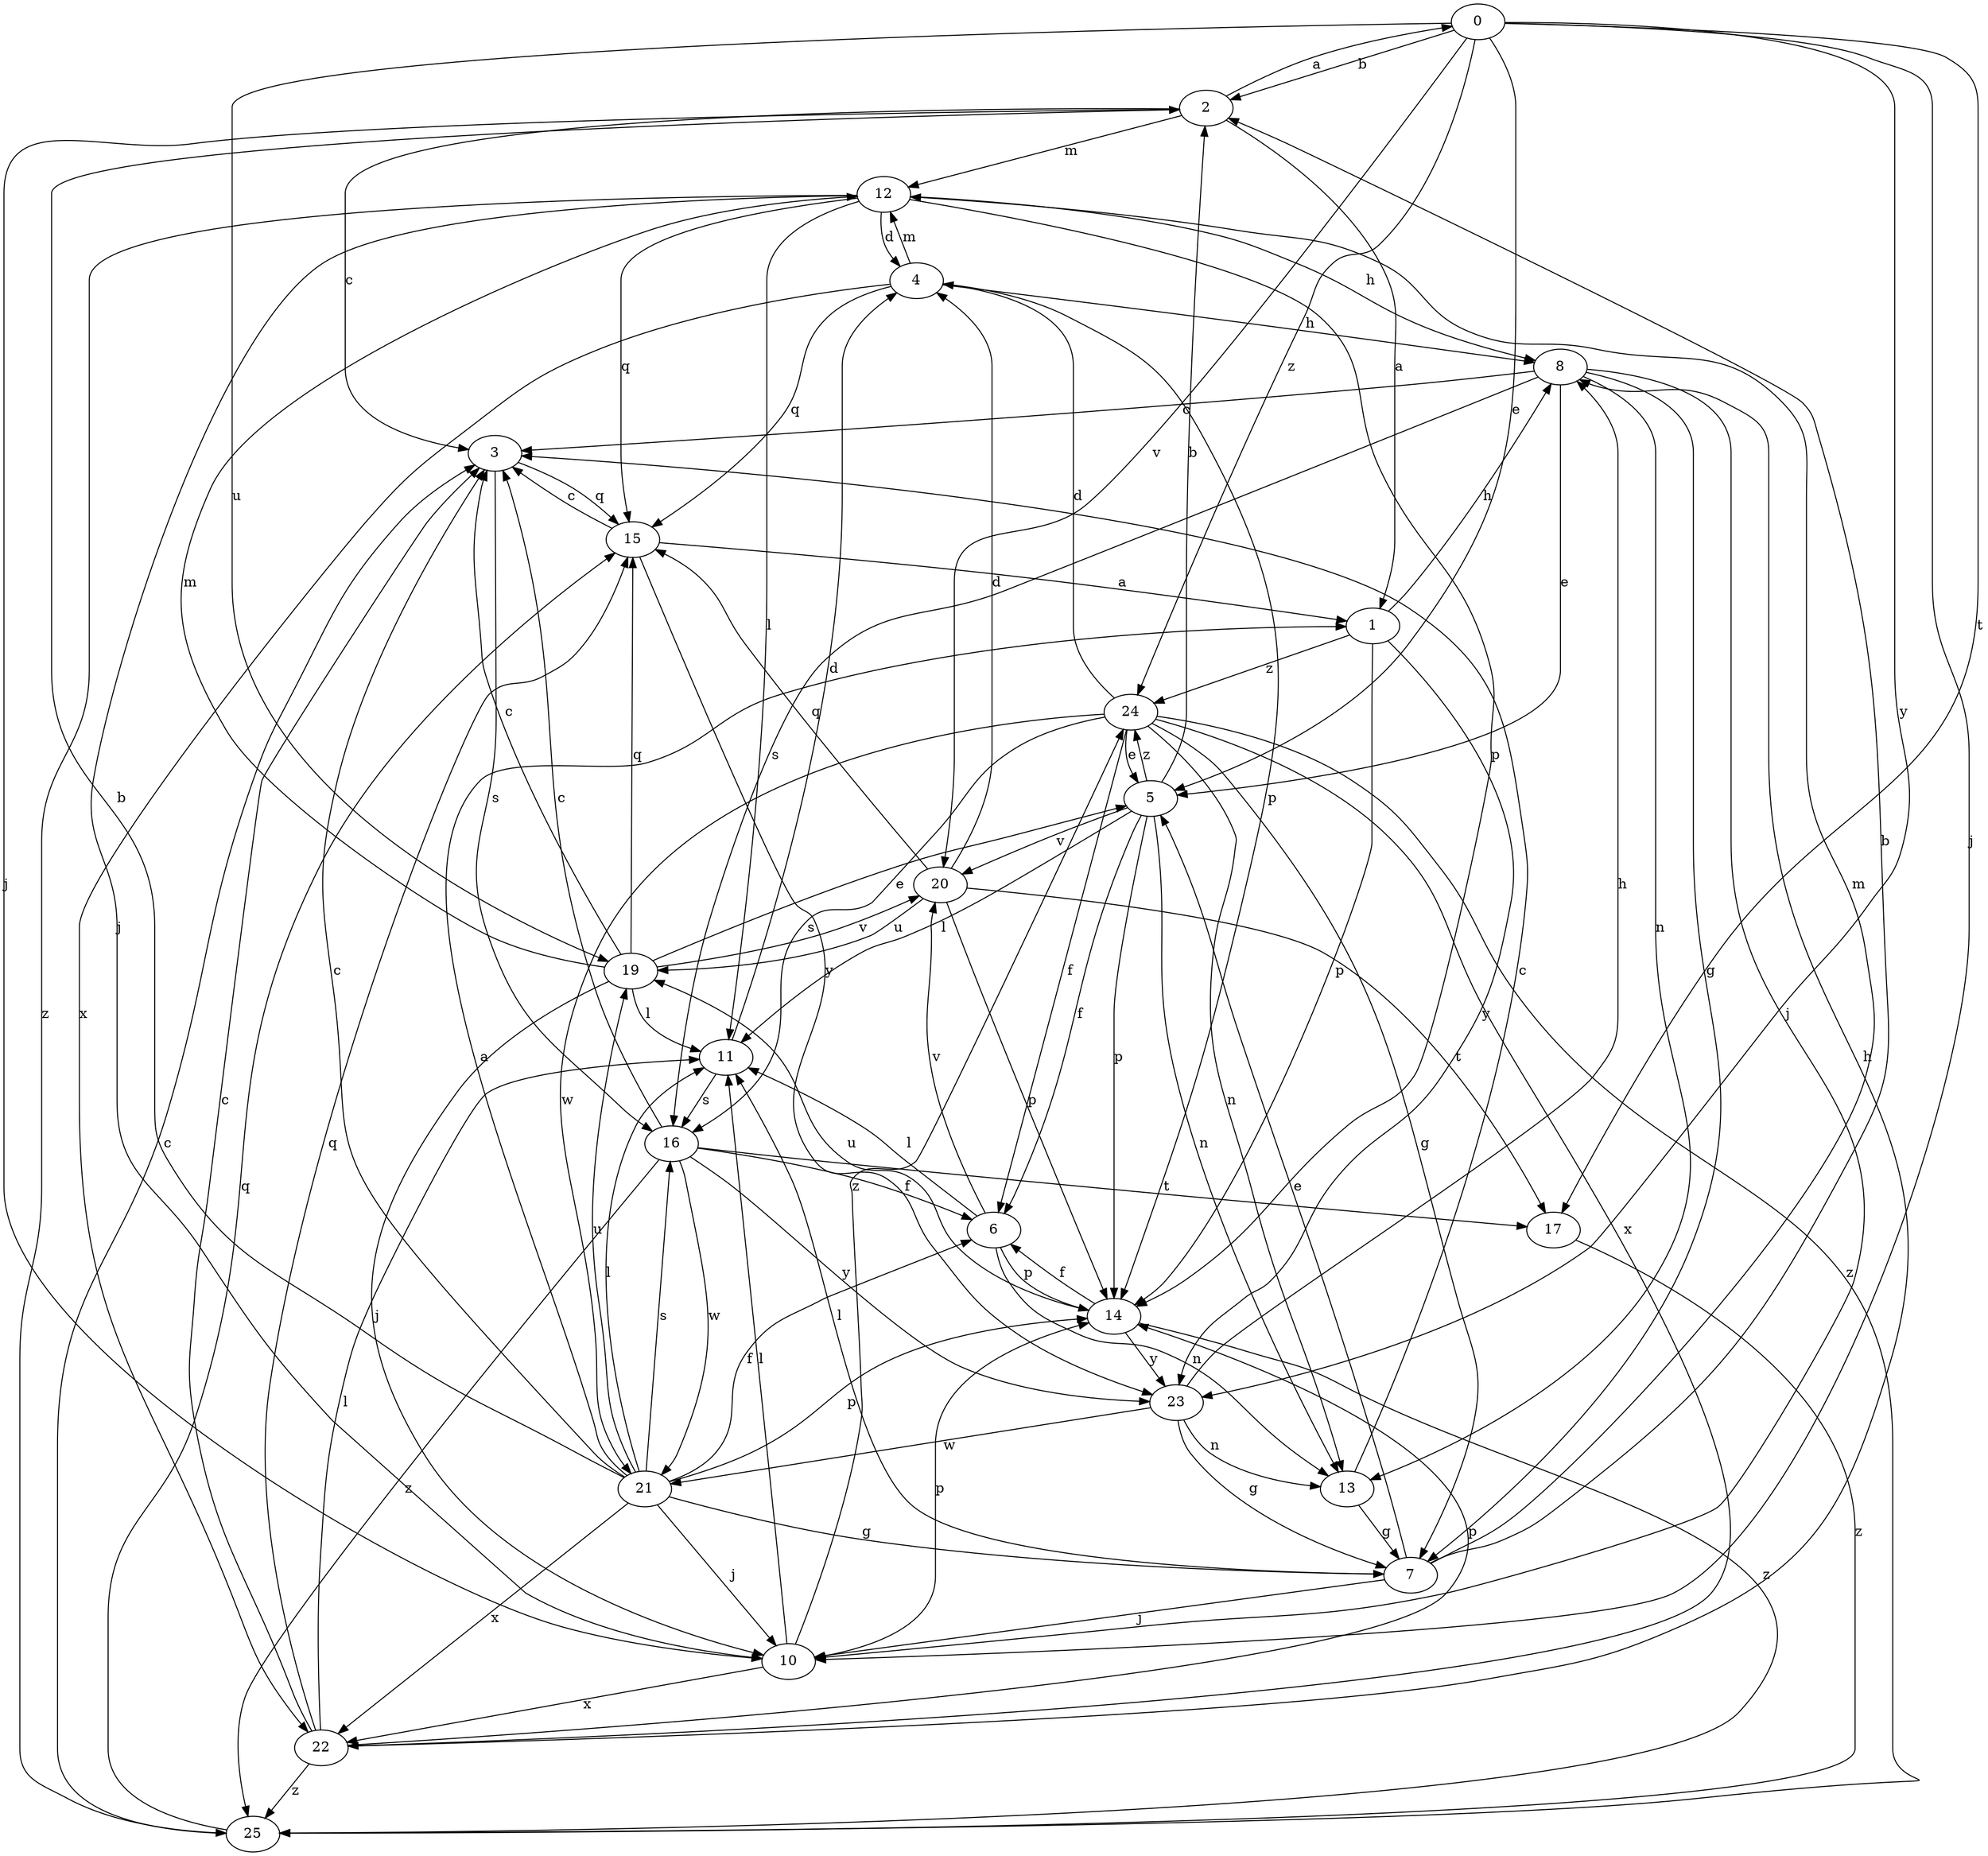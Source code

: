 strict digraph  {
0;
1;
2;
3;
4;
5;
6;
7;
8;
10;
11;
12;
13;
14;
15;
16;
17;
19;
20;
21;
22;
23;
24;
25;
0 -> 2  [label=b];
0 -> 5  [label=e];
0 -> 10  [label=j];
0 -> 17  [label=t];
0 -> 19  [label=u];
0 -> 20  [label=v];
0 -> 23  [label=y];
0 -> 24  [label=z];
1 -> 8  [label=h];
1 -> 14  [label=p];
1 -> 23  [label=y];
1 -> 24  [label=z];
2 -> 0  [label=a];
2 -> 1  [label=a];
2 -> 3  [label=c];
2 -> 10  [label=j];
2 -> 12  [label=m];
3 -> 15  [label=q];
3 -> 16  [label=s];
4 -> 8  [label=h];
4 -> 12  [label=m];
4 -> 14  [label=p];
4 -> 15  [label=q];
4 -> 22  [label=x];
5 -> 2  [label=b];
5 -> 6  [label=f];
5 -> 11  [label=l];
5 -> 13  [label=n];
5 -> 14  [label=p];
5 -> 20  [label=v];
5 -> 24  [label=z];
6 -> 11  [label=l];
6 -> 13  [label=n];
6 -> 14  [label=p];
6 -> 20  [label=v];
7 -> 2  [label=b];
7 -> 5  [label=e];
7 -> 10  [label=j];
7 -> 11  [label=l];
7 -> 12  [label=m];
8 -> 3  [label=c];
8 -> 5  [label=e];
8 -> 7  [label=g];
8 -> 10  [label=j];
8 -> 13  [label=n];
8 -> 16  [label=s];
10 -> 11  [label=l];
10 -> 14  [label=p];
10 -> 22  [label=x];
10 -> 24  [label=z];
11 -> 4  [label=d];
11 -> 16  [label=s];
12 -> 4  [label=d];
12 -> 8  [label=h];
12 -> 10  [label=j];
12 -> 11  [label=l];
12 -> 14  [label=p];
12 -> 15  [label=q];
12 -> 25  [label=z];
13 -> 3  [label=c];
13 -> 7  [label=g];
14 -> 6  [label=f];
14 -> 19  [label=u];
14 -> 23  [label=y];
14 -> 25  [label=z];
15 -> 1  [label=a];
15 -> 3  [label=c];
15 -> 23  [label=y];
16 -> 3  [label=c];
16 -> 6  [label=f];
16 -> 17  [label=t];
16 -> 21  [label=w];
16 -> 23  [label=y];
16 -> 25  [label=z];
17 -> 25  [label=z];
19 -> 3  [label=c];
19 -> 5  [label=e];
19 -> 10  [label=j];
19 -> 11  [label=l];
19 -> 12  [label=m];
19 -> 15  [label=q];
19 -> 20  [label=v];
20 -> 4  [label=d];
20 -> 14  [label=p];
20 -> 15  [label=q];
20 -> 17  [label=t];
20 -> 19  [label=u];
21 -> 1  [label=a];
21 -> 2  [label=b];
21 -> 3  [label=c];
21 -> 6  [label=f];
21 -> 7  [label=g];
21 -> 10  [label=j];
21 -> 11  [label=l];
21 -> 14  [label=p];
21 -> 16  [label=s];
21 -> 19  [label=u];
21 -> 22  [label=x];
22 -> 3  [label=c];
22 -> 8  [label=h];
22 -> 11  [label=l];
22 -> 14  [label=p];
22 -> 15  [label=q];
22 -> 25  [label=z];
23 -> 7  [label=g];
23 -> 8  [label=h];
23 -> 13  [label=n];
23 -> 21  [label=w];
24 -> 4  [label=d];
24 -> 5  [label=e];
24 -> 6  [label=f];
24 -> 7  [label=g];
24 -> 13  [label=n];
24 -> 16  [label=s];
24 -> 21  [label=w];
24 -> 22  [label=x];
24 -> 25  [label=z];
25 -> 3  [label=c];
25 -> 15  [label=q];
}
